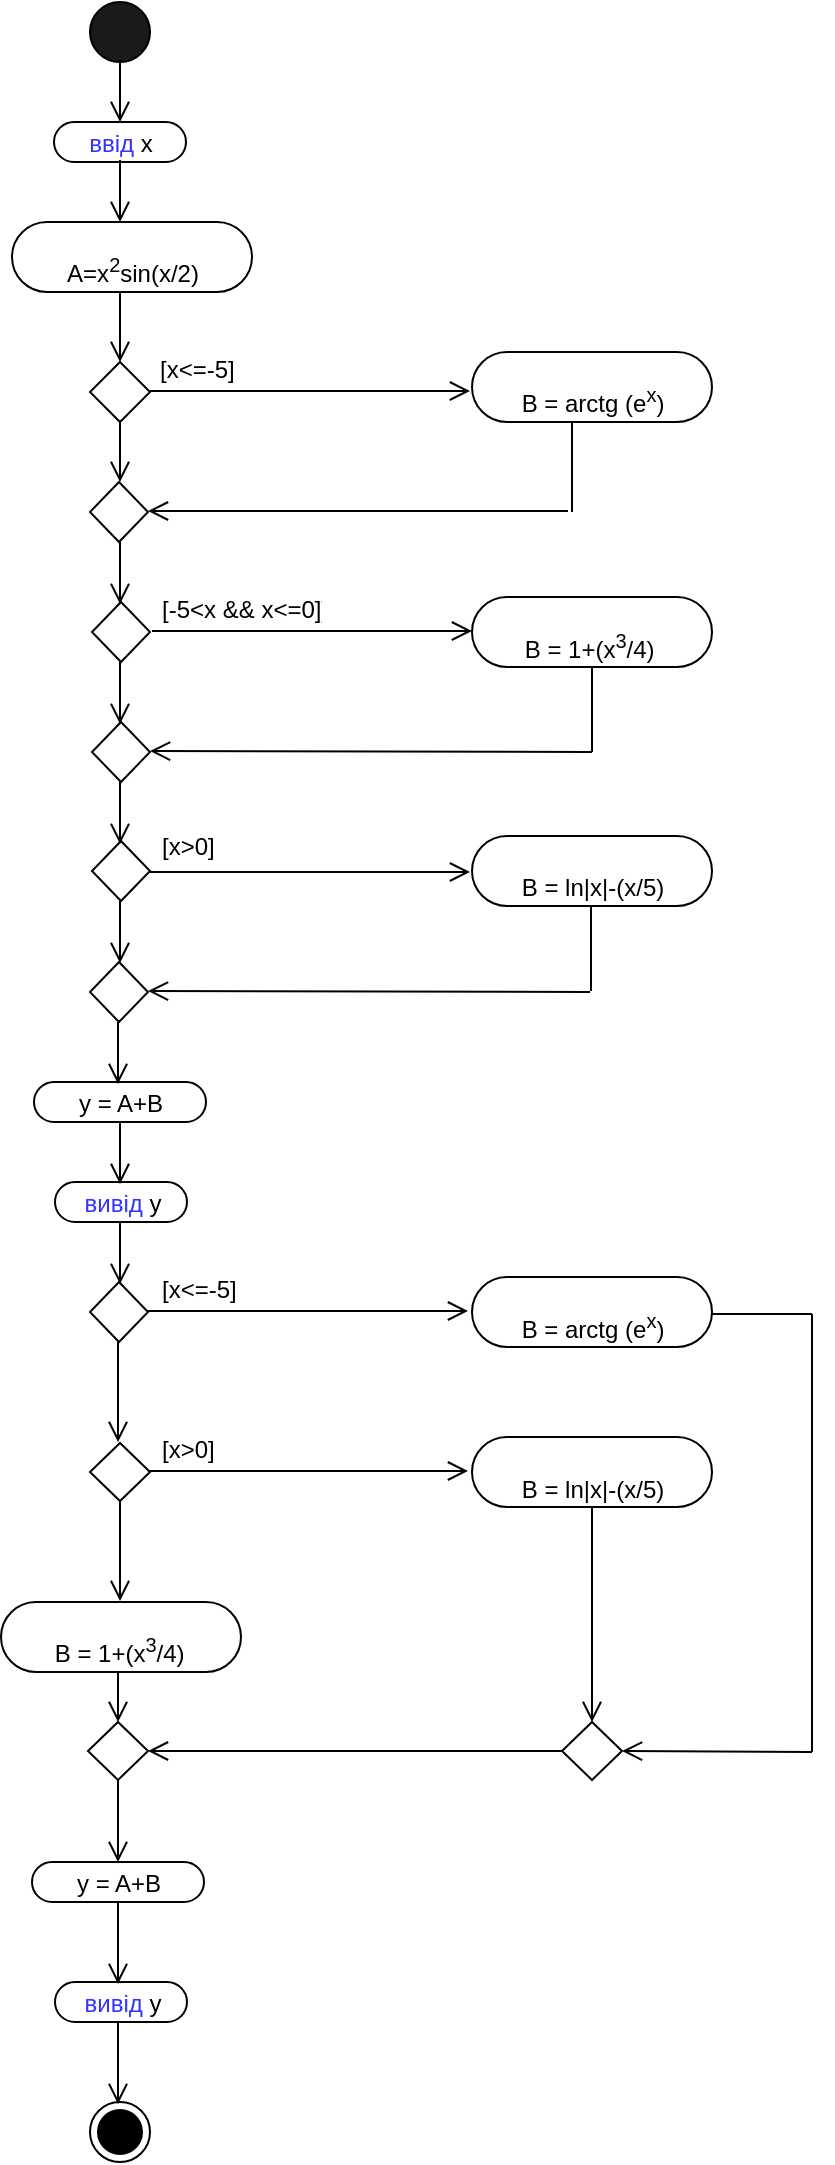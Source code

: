 <mxfile version="15.2.9" type="github">
  <diagram id="C5RBs43oDa-KdzZeNtuy" name="Page-1">
    <mxGraphModel dx="782" dy="436" grid="1" gridSize="10" guides="1" tooltips="1" connect="1" arrows="1" fold="1" page="1" pageScale="1" pageWidth="827" pageHeight="1169" math="0" shadow="0">
      <root>
        <mxCell id="WIyWlLk6GJQsqaUBKTNV-0" />
        <mxCell id="WIyWlLk6GJQsqaUBKTNV-1" parent="WIyWlLk6GJQsqaUBKTNV-0" />
        <mxCell id="ycexKPIiO8G7BAcMRr0O-143" value="B = 1+(x&lt;sup&gt;3&lt;/sup&gt;/4)&amp;nbsp;" style="html=1;align=center;verticalAlign=bottom;rounded=1;absoluteArcSize=1;arcSize=50;dashed=0;spacingTop=2;spacingRight=0;strokeColor=#000000;fillColor=none;labelPosition=center;verticalLabelPosition=middle;textDirection=ltr;horizontal=1;" parent="WIyWlLk6GJQsqaUBKTNV-1" vertex="1">
          <mxGeometry x="354.5" y="950" width="120" height="35" as="geometry" />
        </mxCell>
        <mxCell id="ycexKPIiO8G7BAcMRr0O-0" value="" style="ellipse;whiteSpace=wrap;html=1;aspect=fixed;fillColor=#1A1A1A;" parent="WIyWlLk6GJQsqaUBKTNV-1" vertex="1">
          <mxGeometry x="399" y="150" width="30" height="30" as="geometry" />
        </mxCell>
        <mxCell id="ycexKPIiO8G7BAcMRr0O-79" value="" style="rhombus;strokeColor=#000000;fillColor=none;" parent="WIyWlLk6GJQsqaUBKTNV-1" vertex="1">
          <mxGeometry x="399" y="330" width="30" height="30" as="geometry" />
        </mxCell>
        <mxCell id="ycexKPIiO8G7BAcMRr0O-81" value="" style="endArrow=open;startArrow=none;endFill=0;startFill=0;endSize=8;html=1;verticalAlign=bottom;labelBackgroundColor=none;strokeWidth=1;" parent="WIyWlLk6GJQsqaUBKTNV-1" edge="1">
          <mxGeometry width="160" relative="1" as="geometry">
            <mxPoint x="429" y="344.5" as="sourcePoint" />
            <mxPoint x="589" y="344.5" as="targetPoint" />
          </mxGeometry>
        </mxCell>
        <mxCell id="ycexKPIiO8G7BAcMRr0O-82" value="B = arctg (e&lt;sup&gt;x&lt;/sup&gt;)" style="html=1;align=center;verticalAlign=bottom;rounded=1;absoluteArcSize=1;arcSize=50;dashed=0;spacingTop=2;spacingRight=0;strokeColor=#000000;fillColor=none;labelPosition=center;verticalLabelPosition=middle;textDirection=ltr;horizontal=1;" parent="WIyWlLk6GJQsqaUBKTNV-1" vertex="1">
          <mxGeometry x="590" y="325" width="120" height="35" as="geometry" />
        </mxCell>
        <mxCell id="ycexKPIiO8G7BAcMRr0O-83" value="" style="endArrow=open;startArrow=none;endFill=0;startFill=0;endSize=8;html=1;verticalAlign=bottom;labelBackgroundColor=none;strokeWidth=1;" parent="WIyWlLk6GJQsqaUBKTNV-1" edge="1">
          <mxGeometry width="160" relative="1" as="geometry">
            <mxPoint x="638" y="404.5" as="sourcePoint" />
            <mxPoint x="428" y="404.5" as="targetPoint" />
          </mxGeometry>
        </mxCell>
        <mxCell id="ycexKPIiO8G7BAcMRr0O-84" value="" style="endArrow=open;startArrow=none;endFill=0;startFill=0;endSize=8;html=1;verticalAlign=bottom;labelBackgroundColor=none;strokeWidth=1;" parent="WIyWlLk6GJQsqaUBKTNV-1" edge="1">
          <mxGeometry width="160" relative="1" as="geometry">
            <mxPoint x="414" y="359" as="sourcePoint" />
            <mxPoint x="414" y="390" as="targetPoint" />
          </mxGeometry>
        </mxCell>
        <mxCell id="ycexKPIiO8G7BAcMRr0O-86" value="" style="endArrow=none;html=1;endSize=5;fontSize=12;" parent="WIyWlLk6GJQsqaUBKTNV-1" edge="1">
          <mxGeometry width="50" height="50" relative="1" as="geometry">
            <mxPoint x="640" y="405" as="sourcePoint" />
            <mxPoint x="640" y="360" as="targetPoint" />
          </mxGeometry>
        </mxCell>
        <mxCell id="ycexKPIiO8G7BAcMRr0O-89" value="" style="rhombus;whiteSpace=wrap;html=1;strokeColor=#000000;fillColor=none;verticalAlign=bottom;" parent="WIyWlLk6GJQsqaUBKTNV-1" vertex="1">
          <mxGeometry x="399" y="390" width="29" height="30" as="geometry" />
        </mxCell>
        <mxCell id="ycexKPIiO8G7BAcMRr0O-90" value="" style="endArrow=none;html=1;endSize=5;" parent="WIyWlLk6GJQsqaUBKTNV-1" edge="1">
          <mxGeometry width="50" height="50" relative="1" as="geometry">
            <mxPoint x="640" y="400" as="sourcePoint" />
            <mxPoint x="640" y="400" as="targetPoint" />
          </mxGeometry>
        </mxCell>
        <mxCell id="ycexKPIiO8G7BAcMRr0O-94" value="[x&lt;=-5]" style="text;strokeColor=none;fillColor=none;align=left;verticalAlign=top;spacingLeft=4;spacingRight=4;overflow=hidden;rotatable=0;points=[[0,0.5],[1,0.5]];portConstraint=eastwest;fontSize=12;" parent="WIyWlLk6GJQsqaUBKTNV-1" vertex="1">
          <mxGeometry x="428" y="320" width="60" height="26" as="geometry" />
        </mxCell>
        <mxCell id="ycexKPIiO8G7BAcMRr0O-95" value="" style="endArrow=open;startArrow=none;endFill=0;startFill=0;endSize=8;html=1;verticalAlign=bottom;labelBackgroundColor=none;strokeWidth=1;" parent="WIyWlLk6GJQsqaUBKTNV-1" edge="1">
          <mxGeometry width="160" relative="1" as="geometry">
            <mxPoint x="414" y="420" as="sourcePoint" />
            <mxPoint x="414" y="451" as="targetPoint" />
          </mxGeometry>
        </mxCell>
        <mxCell id="ycexKPIiO8G7BAcMRr0O-98" value="A=x&lt;sup&gt;2&lt;/sup&gt;sin(x/2)" style="html=1;align=center;verticalAlign=bottom;rounded=1;absoluteArcSize=1;arcSize=50;dashed=0;spacingTop=2;spacingRight=0;strokeColor=#000000;fillColor=none;labelPosition=center;verticalLabelPosition=middle;textDirection=ltr;horizontal=1;" parent="WIyWlLk6GJQsqaUBKTNV-1" vertex="1">
          <mxGeometry x="360" y="260" width="120" height="35" as="geometry" />
        </mxCell>
        <mxCell id="ycexKPIiO8G7BAcMRr0O-99" value="" style="endArrow=open;startArrow=none;endFill=0;startFill=0;endSize=8;html=1;verticalAlign=bottom;labelBackgroundColor=none;strokeWidth=1;" parent="WIyWlLk6GJQsqaUBKTNV-1" edge="1">
          <mxGeometry width="160" relative="1" as="geometry">
            <mxPoint x="414" y="295" as="sourcePoint" />
            <mxPoint x="414" y="330" as="targetPoint" />
          </mxGeometry>
        </mxCell>
        <mxCell id="ycexKPIiO8G7BAcMRr0O-102" value="&lt;font color=&quot;#3333ff&quot;&gt;ввід &lt;/font&gt;x" style="html=1;align=center;verticalAlign=bottom;rounded=1;absoluteArcSize=1;arcSize=50;dashed=0;spacingTop=2;spacingRight=0;strokeColor=#000000;fillColor=none;labelPosition=center;verticalLabelPosition=middle;textDirection=ltr;horizontal=1;" parent="WIyWlLk6GJQsqaUBKTNV-1" vertex="1">
          <mxGeometry x="381" y="210" width="66" height="20" as="geometry" />
        </mxCell>
        <mxCell id="ycexKPIiO8G7BAcMRr0O-104" value="" style="endArrow=open;startArrow=none;endFill=0;startFill=0;endSize=8;html=1;verticalAlign=bottom;labelBackgroundColor=none;strokeWidth=1;" parent="WIyWlLk6GJQsqaUBKTNV-1" edge="1">
          <mxGeometry width="160" relative="1" as="geometry">
            <mxPoint x="414" y="229" as="sourcePoint" />
            <mxPoint x="414" y="260" as="targetPoint" />
          </mxGeometry>
        </mxCell>
        <mxCell id="ycexKPIiO8G7BAcMRr0O-105" value="" style="endArrow=open;startArrow=none;endFill=0;startFill=0;endSize=8;html=1;verticalAlign=bottom;labelBackgroundColor=none;strokeWidth=1;" parent="WIyWlLk6GJQsqaUBKTNV-1" edge="1">
          <mxGeometry width="160" relative="1" as="geometry">
            <mxPoint x="414" y="179" as="sourcePoint" />
            <mxPoint x="414" y="210" as="targetPoint" />
          </mxGeometry>
        </mxCell>
        <mxCell id="ycexKPIiO8G7BAcMRr0O-107" value="" style="rhombus;whiteSpace=wrap;html=1;strokeColor=#000000;fillColor=none;verticalAlign=bottom;" parent="WIyWlLk6GJQsqaUBKTNV-1" vertex="1">
          <mxGeometry x="400" y="510" width="29" height="30" as="geometry" />
        </mxCell>
        <mxCell id="ycexKPIiO8G7BAcMRr0O-108" value="" style="rhombus;whiteSpace=wrap;html=1;strokeColor=#000000;fillColor=none;verticalAlign=bottom;" parent="WIyWlLk6GJQsqaUBKTNV-1" vertex="1">
          <mxGeometry x="400" y="450" width="29" height="30" as="geometry" />
        </mxCell>
        <mxCell id="ycexKPIiO8G7BAcMRr0O-109" value="" style="endArrow=open;startArrow=none;endFill=0;startFill=0;endSize=8;html=1;verticalAlign=bottom;labelBackgroundColor=none;strokeWidth=1;" parent="WIyWlLk6GJQsqaUBKTNV-1" edge="1">
          <mxGeometry width="160" relative="1" as="geometry">
            <mxPoint x="414" y="480" as="sourcePoint" />
            <mxPoint x="414" y="511" as="targetPoint" />
          </mxGeometry>
        </mxCell>
        <mxCell id="ycexKPIiO8G7BAcMRr0O-110" value="" style="endArrow=open;startArrow=none;endFill=0;startFill=0;endSize=8;html=1;verticalAlign=bottom;labelBackgroundColor=none;strokeWidth=1;" parent="WIyWlLk6GJQsqaUBKTNV-1" edge="1">
          <mxGeometry width="160" relative="1" as="geometry">
            <mxPoint x="430" y="464.5" as="sourcePoint" />
            <mxPoint x="590" y="464.5" as="targetPoint" />
          </mxGeometry>
        </mxCell>
        <mxCell id="ycexKPIiO8G7BAcMRr0O-111" value="[-5&lt;x &amp;&amp; x&lt;=0]]" style="text;strokeColor=none;fillColor=none;align=left;verticalAlign=top;spacingLeft=4;spacingRight=4;overflow=hidden;rotatable=0;points=[[0,0.5],[1,0.5]];portConstraint=eastwest;fontSize=12;" parent="WIyWlLk6GJQsqaUBKTNV-1" vertex="1">
          <mxGeometry x="429" y="440" width="91" height="26" as="geometry" />
        </mxCell>
        <mxCell id="ycexKPIiO8G7BAcMRr0O-112" value="B = 1+(x&lt;sup&gt;3&lt;/sup&gt;/4)&amp;nbsp;" style="html=1;align=center;verticalAlign=bottom;rounded=1;absoluteArcSize=1;arcSize=50;dashed=0;spacingTop=2;spacingRight=0;strokeColor=#000000;fillColor=none;labelPosition=center;verticalLabelPosition=middle;textDirection=ltr;horizontal=1;" parent="WIyWlLk6GJQsqaUBKTNV-1" vertex="1">
          <mxGeometry x="590" y="447.5" width="120" height="35" as="geometry" />
        </mxCell>
        <mxCell id="ycexKPIiO8G7BAcMRr0O-113" value="" style="endArrow=open;startArrow=none;endFill=0;startFill=0;endSize=8;html=1;verticalAlign=bottom;labelBackgroundColor=none;strokeWidth=1;" parent="WIyWlLk6GJQsqaUBKTNV-1" edge="1">
          <mxGeometry width="160" relative="1" as="geometry">
            <mxPoint x="650" y="525" as="sourcePoint" />
            <mxPoint x="429" y="524.5" as="targetPoint" />
          </mxGeometry>
        </mxCell>
        <mxCell id="ycexKPIiO8G7BAcMRr0O-114" value="" style="endArrow=none;html=1;fontSize=12;endSize=5;entryX=0.5;entryY=1;entryDx=0;entryDy=0;" parent="WIyWlLk6GJQsqaUBKTNV-1" target="ycexKPIiO8G7BAcMRr0O-112" edge="1">
          <mxGeometry width="50" height="50" relative="1" as="geometry">
            <mxPoint x="650" y="525" as="sourcePoint" />
            <mxPoint x="650" y="490" as="targetPoint" />
          </mxGeometry>
        </mxCell>
        <mxCell id="ycexKPIiO8G7BAcMRr0O-115" value="" style="endArrow=open;startArrow=none;endFill=0;startFill=0;endSize=8;html=1;verticalAlign=bottom;labelBackgroundColor=none;strokeWidth=1;" parent="WIyWlLk6GJQsqaUBKTNV-1" edge="1">
          <mxGeometry width="160" relative="1" as="geometry">
            <mxPoint x="414" y="540" as="sourcePoint" />
            <mxPoint x="414" y="571" as="targetPoint" />
          </mxGeometry>
        </mxCell>
        <mxCell id="ycexKPIiO8G7BAcMRr0O-116" value="" style="endArrow=open;startArrow=none;endFill=0;startFill=0;endSize=8;html=1;verticalAlign=bottom;labelBackgroundColor=none;strokeWidth=1;" parent="WIyWlLk6GJQsqaUBKTNV-1" edge="1">
          <mxGeometry width="160" relative="1" as="geometry">
            <mxPoint x="429" y="585" as="sourcePoint" />
            <mxPoint x="589" y="585" as="targetPoint" />
          </mxGeometry>
        </mxCell>
        <mxCell id="ycexKPIiO8G7BAcMRr0O-117" value="" style="rhombus;whiteSpace=wrap;html=1;strokeColor=#000000;fillColor=none;verticalAlign=bottom;" parent="WIyWlLk6GJQsqaUBKTNV-1" vertex="1">
          <mxGeometry x="400" y="569.5" width="29" height="30" as="geometry" />
        </mxCell>
        <mxCell id="ycexKPIiO8G7BAcMRr0O-118" value="B = ln|x|-(x/5)" style="html=1;align=center;verticalAlign=bottom;rounded=1;absoluteArcSize=1;arcSize=50;dashed=0;spacingTop=2;spacingRight=0;strokeColor=#000000;fillColor=none;labelPosition=center;verticalLabelPosition=middle;textDirection=ltr;horizontal=1;" parent="WIyWlLk6GJQsqaUBKTNV-1" vertex="1">
          <mxGeometry x="590" y="567" width="120" height="35" as="geometry" />
        </mxCell>
        <mxCell id="ycexKPIiO8G7BAcMRr0O-119" value="" style="endArrow=none;html=1;fontSize=12;endSize=5;entryX=0.5;entryY=1;entryDx=0;entryDy=0;" parent="WIyWlLk6GJQsqaUBKTNV-1" edge="1">
          <mxGeometry width="50" height="50" relative="1" as="geometry">
            <mxPoint x="649.5" y="644.5" as="sourcePoint" />
            <mxPoint x="649.5" y="602" as="targetPoint" />
          </mxGeometry>
        </mxCell>
        <mxCell id="ycexKPIiO8G7BAcMRr0O-120" value="" style="endArrow=open;startArrow=none;endFill=0;startFill=0;endSize=8;html=1;verticalAlign=bottom;labelBackgroundColor=none;strokeWidth=1;" parent="WIyWlLk6GJQsqaUBKTNV-1" edge="1">
          <mxGeometry width="160" relative="1" as="geometry">
            <mxPoint x="649" y="645" as="sourcePoint" />
            <mxPoint x="428" y="644.5" as="targetPoint" />
          </mxGeometry>
        </mxCell>
        <mxCell id="ycexKPIiO8G7BAcMRr0O-121" value="" style="rhombus;whiteSpace=wrap;html=1;strokeColor=#000000;fillColor=none;verticalAlign=bottom;" parent="WIyWlLk6GJQsqaUBKTNV-1" vertex="1">
          <mxGeometry x="399" y="630" width="29" height="30" as="geometry" />
        </mxCell>
        <mxCell id="ycexKPIiO8G7BAcMRr0O-122" value="" style="endArrow=open;startArrow=none;endFill=0;startFill=0;endSize=8;html=1;verticalAlign=bottom;labelBackgroundColor=none;strokeWidth=1;" parent="WIyWlLk6GJQsqaUBKTNV-1" edge="1">
          <mxGeometry width="160" relative="1" as="geometry">
            <mxPoint x="414" y="599.5" as="sourcePoint" />
            <mxPoint x="414" y="630.5" as="targetPoint" />
          </mxGeometry>
        </mxCell>
        <mxCell id="ycexKPIiO8G7BAcMRr0O-123" value="[x&gt;0]" style="text;strokeColor=none;fillColor=none;align=left;verticalAlign=top;spacingLeft=4;spacingRight=4;overflow=hidden;rotatable=0;points=[[0,0.5],[1,0.5]];portConstraint=eastwest;fontSize=12;" parent="WIyWlLk6GJQsqaUBKTNV-1" vertex="1">
          <mxGeometry x="429" y="558.5" width="60" height="26" as="geometry" />
        </mxCell>
        <mxCell id="ycexKPIiO8G7BAcMRr0O-124" value="" style="endArrow=open;startArrow=none;endFill=0;startFill=0;endSize=8;html=1;verticalAlign=bottom;labelBackgroundColor=none;strokeWidth=1;" parent="WIyWlLk6GJQsqaUBKTNV-1" edge="1">
          <mxGeometry width="160" relative="1" as="geometry">
            <mxPoint x="413" y="660" as="sourcePoint" />
            <mxPoint x="413" y="691" as="targetPoint" />
          </mxGeometry>
        </mxCell>
        <mxCell id="ycexKPIiO8G7BAcMRr0O-125" value="y = A+B" style="html=1;align=center;verticalAlign=bottom;rounded=1;absoluteArcSize=1;arcSize=50;dashed=0;spacingTop=2;spacingRight=0;strokeColor=#000000;fillColor=none;labelPosition=center;verticalLabelPosition=middle;textDirection=ltr;horizontal=1;" parent="WIyWlLk6GJQsqaUBKTNV-1" vertex="1">
          <mxGeometry x="371" y="690" width="86" height="20" as="geometry" />
        </mxCell>
        <mxCell id="ycexKPIiO8G7BAcMRr0O-126" value="" style="endArrow=open;startArrow=none;endFill=0;startFill=0;endSize=8;html=1;verticalAlign=bottom;labelBackgroundColor=none;strokeWidth=1;" parent="WIyWlLk6GJQsqaUBKTNV-1" edge="1">
          <mxGeometry width="160" relative="1" as="geometry">
            <mxPoint x="414" y="710" as="sourcePoint" />
            <mxPoint x="414" y="741" as="targetPoint" />
          </mxGeometry>
        </mxCell>
        <mxCell id="ycexKPIiO8G7BAcMRr0O-127" value="&lt;font color=&quot;#3333ff&quot;&gt;вивід &lt;/font&gt;y" style="html=1;align=center;verticalAlign=bottom;rounded=1;absoluteArcSize=1;arcSize=50;dashed=0;spacingTop=2;spacingRight=0;strokeColor=#000000;fillColor=none;labelPosition=center;verticalLabelPosition=middle;textDirection=ltr;horizontal=1;" parent="WIyWlLk6GJQsqaUBKTNV-1" vertex="1">
          <mxGeometry x="381.5" y="740" width="66" height="20" as="geometry" />
        </mxCell>
        <mxCell id="ycexKPIiO8G7BAcMRr0O-128" value="" style="endArrow=open;startArrow=none;endFill=0;startFill=0;endSize=8;html=1;verticalAlign=bottom;labelBackgroundColor=none;strokeWidth=1;" parent="WIyWlLk6GJQsqaUBKTNV-1" edge="1">
          <mxGeometry width="160" relative="1" as="geometry">
            <mxPoint x="414" y="760" as="sourcePoint" />
            <mxPoint x="414" y="791" as="targetPoint" />
          </mxGeometry>
        </mxCell>
        <mxCell id="ycexKPIiO8G7BAcMRr0O-129" value="" style="rhombus;whiteSpace=wrap;html=1;strokeColor=#000000;fillColor=none;verticalAlign=bottom;" parent="WIyWlLk6GJQsqaUBKTNV-1" vertex="1">
          <mxGeometry x="399" y="790" width="29" height="30" as="geometry" />
        </mxCell>
        <mxCell id="ycexKPIiO8G7BAcMRr0O-130" value="" style="endArrow=open;startArrow=none;endFill=0;startFill=0;endSize=8;html=1;verticalAlign=bottom;labelBackgroundColor=none;strokeWidth=1;" parent="WIyWlLk6GJQsqaUBKTNV-1" edge="1">
          <mxGeometry width="160" relative="1" as="geometry">
            <mxPoint x="428" y="804.5" as="sourcePoint" />
            <mxPoint x="588" y="804.5" as="targetPoint" />
          </mxGeometry>
        </mxCell>
        <mxCell id="ycexKPIiO8G7BAcMRr0O-132" value="[x&lt;=-5]" style="text;strokeColor=none;fillColor=none;align=left;verticalAlign=top;spacingLeft=4;spacingRight=4;overflow=hidden;rotatable=0;points=[[0,0.5],[1,0.5]];portConstraint=eastwest;fontSize=12;" parent="WIyWlLk6GJQsqaUBKTNV-1" vertex="1">
          <mxGeometry x="429" y="780" width="60" height="26" as="geometry" />
        </mxCell>
        <mxCell id="ycexKPIiO8G7BAcMRr0O-135" value="B = arctg (e&lt;sup&gt;x&lt;/sup&gt;)" style="html=1;align=center;verticalAlign=bottom;rounded=1;absoluteArcSize=1;arcSize=50;dashed=0;spacingTop=2;spacingRight=0;strokeColor=#000000;fillColor=none;labelPosition=center;verticalLabelPosition=middle;textDirection=ltr;horizontal=1;" parent="WIyWlLk6GJQsqaUBKTNV-1" vertex="1">
          <mxGeometry x="590" y="787.5" width="120" height="35" as="geometry" />
        </mxCell>
        <mxCell id="ycexKPIiO8G7BAcMRr0O-136" value="" style="endArrow=open;startArrow=none;endFill=0;startFill=0;endSize=8;html=1;verticalAlign=bottom;labelBackgroundColor=none;strokeWidth=1;" parent="WIyWlLk6GJQsqaUBKTNV-1" edge="1">
          <mxGeometry width="160" relative="1" as="geometry">
            <mxPoint x="413" y="820" as="sourcePoint" />
            <mxPoint x="413" y="870" as="targetPoint" />
          </mxGeometry>
        </mxCell>
        <mxCell id="ycexKPIiO8G7BAcMRr0O-137" value="" style="rhombus;whiteSpace=wrap;html=1;strokeColor=#000000;fillColor=none;verticalAlign=bottom;direction=south;" parent="WIyWlLk6GJQsqaUBKTNV-1" vertex="1">
          <mxGeometry x="399" y="870.5" width="30" height="29" as="geometry" />
        </mxCell>
        <mxCell id="ycexKPIiO8G7BAcMRr0O-138" value="" style="endArrow=open;startArrow=none;endFill=0;startFill=0;endSize=8;html=1;verticalAlign=bottom;labelBackgroundColor=none;strokeWidth=1;" parent="WIyWlLk6GJQsqaUBKTNV-1" edge="1">
          <mxGeometry width="160" relative="1" as="geometry">
            <mxPoint x="428" y="884.5" as="sourcePoint" />
            <mxPoint x="588" y="884.5" as="targetPoint" />
          </mxGeometry>
        </mxCell>
        <mxCell id="ycexKPIiO8G7BAcMRr0O-139" value="[x&gt;0]" style="text;strokeColor=none;fillColor=none;align=left;verticalAlign=top;spacingLeft=4;spacingRight=4;overflow=hidden;rotatable=0;points=[[0,0.5],[1,0.5]];portConstraint=eastwest;fontSize=12;" parent="WIyWlLk6GJQsqaUBKTNV-1" vertex="1">
          <mxGeometry x="429" y="860" width="60" height="26" as="geometry" />
        </mxCell>
        <mxCell id="ycexKPIiO8G7BAcMRr0O-140" value="B = ln|x|-(x/5)" style="html=1;align=center;verticalAlign=bottom;rounded=1;absoluteArcSize=1;arcSize=50;dashed=0;spacingTop=2;spacingRight=0;strokeColor=#000000;fillColor=none;labelPosition=center;verticalLabelPosition=middle;textDirection=ltr;horizontal=1;" parent="WIyWlLk6GJQsqaUBKTNV-1" vertex="1">
          <mxGeometry x="590" y="867.5" width="120" height="35" as="geometry" />
        </mxCell>
        <mxCell id="ycexKPIiO8G7BAcMRr0O-141" value="" style="endArrow=open;startArrow=none;endFill=0;startFill=0;endSize=8;html=1;verticalAlign=bottom;labelBackgroundColor=none;strokeWidth=1;" parent="WIyWlLk6GJQsqaUBKTNV-1" edge="1">
          <mxGeometry width="160" relative="1" as="geometry">
            <mxPoint x="414" y="899.5" as="sourcePoint" />
            <mxPoint x="414" y="949.5" as="targetPoint" />
          </mxGeometry>
        </mxCell>
        <mxCell id="ycexKPIiO8G7BAcMRr0O-144" value="" style="endArrow=none;html=1;fontSize=12;endSize=5;" parent="WIyWlLk6GJQsqaUBKTNV-1" edge="1">
          <mxGeometry width="50" height="50" relative="1" as="geometry">
            <mxPoint x="710" y="806" as="sourcePoint" />
            <mxPoint x="760" y="806" as="targetPoint" />
          </mxGeometry>
        </mxCell>
        <mxCell id="ycexKPIiO8G7BAcMRr0O-145" value="" style="rhombus;whiteSpace=wrap;html=1;strokeColor=#000000;fillColor=none;verticalAlign=bottom;direction=south;" parent="WIyWlLk6GJQsqaUBKTNV-1" vertex="1">
          <mxGeometry x="635" y="1010" width="30" height="29" as="geometry" />
        </mxCell>
        <mxCell id="ycexKPIiO8G7BAcMRr0O-146" value="" style="endArrow=none;html=1;fontSize=12;endSize=5;" parent="WIyWlLk6GJQsqaUBKTNV-1" edge="1">
          <mxGeometry width="50" height="50" relative="1" as="geometry">
            <mxPoint x="760" y="1025" as="sourcePoint" />
            <mxPoint x="760" y="806" as="targetPoint" />
          </mxGeometry>
        </mxCell>
        <mxCell id="ycexKPIiO8G7BAcMRr0O-150" value="" style="endArrow=open;startArrow=none;endFill=0;startFill=0;endSize=8;html=1;verticalAlign=bottom;labelBackgroundColor=none;strokeWidth=1;entryX=0;entryY=0.5;entryDx=0;entryDy=0;" parent="WIyWlLk6GJQsqaUBKTNV-1" target="ycexKPIiO8G7BAcMRr0O-145" edge="1">
          <mxGeometry width="160" relative="1" as="geometry">
            <mxPoint x="650" y="902.5" as="sourcePoint" />
            <mxPoint x="650" y="990" as="targetPoint" />
          </mxGeometry>
        </mxCell>
        <mxCell id="ycexKPIiO8G7BAcMRr0O-152" value="" style="endArrow=open;startArrow=none;endFill=0;startFill=0;endSize=8;html=1;verticalAlign=bottom;labelBackgroundColor=none;strokeWidth=1;entryX=0.5;entryY=0;entryDx=0;entryDy=0;" parent="WIyWlLk6GJQsqaUBKTNV-1" target="ycexKPIiO8G7BAcMRr0O-145" edge="1">
          <mxGeometry width="160" relative="1" as="geometry">
            <mxPoint x="760" y="1025" as="sourcePoint" />
            <mxPoint x="760" y="1127.5" as="targetPoint" />
          </mxGeometry>
        </mxCell>
        <mxCell id="ycexKPIiO8G7BAcMRr0O-154" value="" style="rhombus;whiteSpace=wrap;html=1;strokeColor=#000000;fillColor=none;verticalAlign=bottom;direction=south;" parent="WIyWlLk6GJQsqaUBKTNV-1" vertex="1">
          <mxGeometry x="398" y="1010" width="30" height="29" as="geometry" />
        </mxCell>
        <mxCell id="ycexKPIiO8G7BAcMRr0O-155" value="" style="endArrow=open;startArrow=none;endFill=0;startFill=0;endSize=8;html=1;verticalAlign=bottom;labelBackgroundColor=none;strokeWidth=1;entryX=0.5;entryY=0;entryDx=0;entryDy=0;" parent="WIyWlLk6GJQsqaUBKTNV-1" target="ycexKPIiO8G7BAcMRr0O-154" edge="1">
          <mxGeometry width="160" relative="1" as="geometry">
            <mxPoint x="635" y="1024.5" as="sourcePoint" />
            <mxPoint x="430" y="1024" as="targetPoint" />
          </mxGeometry>
        </mxCell>
        <mxCell id="ycexKPIiO8G7BAcMRr0O-156" value="" style="endArrow=open;startArrow=none;endFill=0;startFill=0;endSize=8;html=1;verticalAlign=bottom;labelBackgroundColor=none;strokeWidth=1;" parent="WIyWlLk6GJQsqaUBKTNV-1" edge="1">
          <mxGeometry width="160" relative="1" as="geometry">
            <mxPoint x="413" y="1039" as="sourcePoint" />
            <mxPoint x="413" y="1080" as="targetPoint" />
          </mxGeometry>
        </mxCell>
        <mxCell id="ycexKPIiO8G7BAcMRr0O-157" value="y = A+B" style="html=1;align=center;verticalAlign=bottom;rounded=1;absoluteArcSize=1;arcSize=50;dashed=0;spacingTop=2;spacingRight=0;strokeColor=#000000;fillColor=none;labelPosition=center;verticalLabelPosition=middle;textDirection=ltr;horizontal=1;" parent="WIyWlLk6GJQsqaUBKTNV-1" vertex="1">
          <mxGeometry x="370" y="1080" width="86" height="20" as="geometry" />
        </mxCell>
        <mxCell id="ycexKPIiO8G7BAcMRr0O-158" value="" style="endArrow=open;startArrow=none;endFill=0;startFill=0;endSize=8;html=1;verticalAlign=bottom;labelBackgroundColor=none;strokeWidth=1;" parent="WIyWlLk6GJQsqaUBKTNV-1" edge="1">
          <mxGeometry width="160" relative="1" as="geometry">
            <mxPoint x="413" y="1160" as="sourcePoint" />
            <mxPoint x="413" y="1201" as="targetPoint" />
          </mxGeometry>
        </mxCell>
        <mxCell id="ycexKPIiO8G7BAcMRr0O-159" value="" style="endArrow=open;startArrow=none;endFill=0;startFill=0;endSize=8;html=1;verticalAlign=bottom;labelBackgroundColor=none;strokeWidth=1;" parent="WIyWlLk6GJQsqaUBKTNV-1" edge="1">
          <mxGeometry width="160" relative="1" as="geometry">
            <mxPoint x="413" y="1100" as="sourcePoint" />
            <mxPoint x="413" y="1141" as="targetPoint" />
          </mxGeometry>
        </mxCell>
        <mxCell id="ycexKPIiO8G7BAcMRr0O-160" value="&lt;font color=&quot;#3333ff&quot;&gt;вивід &lt;/font&gt;y" style="html=1;align=center;verticalAlign=bottom;rounded=1;absoluteArcSize=1;arcSize=50;dashed=0;spacingTop=2;spacingRight=0;strokeColor=#000000;fillColor=none;labelPosition=center;verticalLabelPosition=middle;textDirection=ltr;horizontal=1;" parent="WIyWlLk6GJQsqaUBKTNV-1" vertex="1">
          <mxGeometry x="381.5" y="1140" width="66" height="20" as="geometry" />
        </mxCell>
        <mxCell id="ycexKPIiO8G7BAcMRr0O-161" value="" style="ellipse;html=1;shape=endState;fillColor=#000000;strokeColor=#000000;fontSize=12;verticalAlign=bottom;" parent="WIyWlLk6GJQsqaUBKTNV-1" vertex="1">
          <mxGeometry x="399" y="1200" width="30" height="30" as="geometry" />
        </mxCell>
        <mxCell id="CQHENIfIFuqJfM__49wr-0" value="" style="endArrow=open;startArrow=none;endFill=0;startFill=0;endSize=8;html=1;verticalAlign=bottom;labelBackgroundColor=none;strokeWidth=1;" edge="1" parent="WIyWlLk6GJQsqaUBKTNV-1">
          <mxGeometry width="160" relative="1" as="geometry">
            <mxPoint x="413" y="985" as="sourcePoint" />
            <mxPoint x="413" y="1010" as="targetPoint" />
          </mxGeometry>
        </mxCell>
      </root>
    </mxGraphModel>
  </diagram>
</mxfile>
